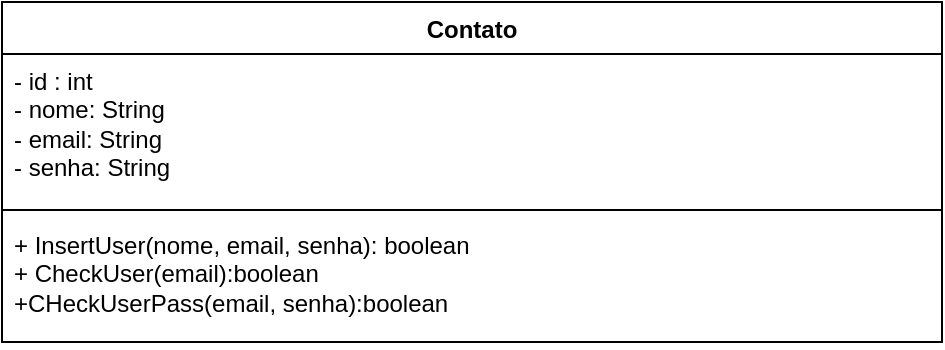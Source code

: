 <mxfile version="24.7.6">
  <diagram name="Página-1" id="G-hGq_ztjGl3dNJSmtvX">
    <mxGraphModel dx="1434" dy="780" grid="1" gridSize="10" guides="1" tooltips="1" connect="1" arrows="1" fold="1" page="1" pageScale="1" pageWidth="827" pageHeight="1169" math="0" shadow="0">
      <root>
        <mxCell id="0" />
        <mxCell id="1" parent="0" />
        <mxCell id="8W_lVHp0BI4hJ7Dho9j5-1" value="Contato" style="swimlane;fontStyle=1;align=center;verticalAlign=top;childLayout=stackLayout;horizontal=1;startSize=26;horizontalStack=0;resizeParent=1;resizeParentMax=0;resizeLast=0;collapsible=1;marginBottom=0;whiteSpace=wrap;html=1;" vertex="1" parent="1">
          <mxGeometry x="280" y="110" width="470" height="170" as="geometry" />
        </mxCell>
        <mxCell id="8W_lVHp0BI4hJ7Dho9j5-2" value="- id : int&amp;nbsp;&lt;div&gt;- nome: String&lt;/div&gt;&lt;div&gt;- email: String&lt;/div&gt;&lt;div&gt;- senha: String&amp;nbsp;&lt;/div&gt;" style="text;strokeColor=none;fillColor=none;align=left;verticalAlign=top;spacingLeft=4;spacingRight=4;overflow=hidden;rotatable=0;points=[[0,0.5],[1,0.5]];portConstraint=eastwest;whiteSpace=wrap;html=1;" vertex="1" parent="8W_lVHp0BI4hJ7Dho9j5-1">
          <mxGeometry y="26" width="470" height="74" as="geometry" />
        </mxCell>
        <mxCell id="8W_lVHp0BI4hJ7Dho9j5-3" value="" style="line;strokeWidth=1;fillColor=none;align=left;verticalAlign=middle;spacingTop=-1;spacingLeft=3;spacingRight=3;rotatable=0;labelPosition=right;points=[];portConstraint=eastwest;strokeColor=inherit;" vertex="1" parent="8W_lVHp0BI4hJ7Dho9j5-1">
          <mxGeometry y="100" width="470" height="8" as="geometry" />
        </mxCell>
        <mxCell id="8W_lVHp0BI4hJ7Dho9j5-4" value="+ InsertUser(nome, email, senha): boolean&lt;div&gt;+ CheckUser(email):boolean&lt;/div&gt;&lt;div&gt;+CHeckUserPass(email, senha):boolean&amp;nbsp;&lt;/div&gt;&lt;div&gt;&lt;div&gt;&lt;br&gt;&lt;/div&gt;&lt;/div&gt;" style="text;strokeColor=none;fillColor=none;align=left;verticalAlign=top;spacingLeft=4;spacingRight=4;overflow=hidden;rotatable=0;points=[[0,0.5],[1,0.5]];portConstraint=eastwest;whiteSpace=wrap;html=1;" vertex="1" parent="8W_lVHp0BI4hJ7Dho9j5-1">
          <mxGeometry y="108" width="470" height="62" as="geometry" />
        </mxCell>
      </root>
    </mxGraphModel>
  </diagram>
</mxfile>
